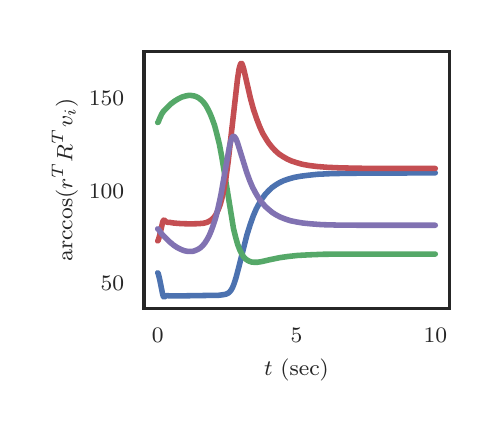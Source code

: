 \begingroup%
\makeatletter%
\begin{pgfpicture}%
\pgfpathrectangle{\pgfpointorigin}{\pgfqpoint{2.228in}{1.887in}}%
\pgfusepath{use as bounding box, clip}%
\begin{pgfscope}%
\pgfsetbuttcap%
\pgfsetmiterjoin%
\definecolor{currentfill}{rgb}{1.0,1.0,1.0}%
\pgfsetfillcolor{currentfill}%
\pgfsetlinewidth{0.0pt}%
\definecolor{currentstroke}{rgb}{1.0,1.0,1.0}%
\pgfsetstrokecolor{currentstroke}%
\pgfsetdash{}{0pt}%
\pgfpathmoveto{\pgfqpoint{0.0in}{0.0in}}%
\pgfpathlineto{\pgfqpoint{2.228in}{0.0in}}%
\pgfpathlineto{\pgfqpoint{2.228in}{1.887in}}%
\pgfpathlineto{\pgfqpoint{0.0in}{1.887in}}%
\pgfpathclose%
\pgfusepath{fill}%
\end{pgfscope}%
\begin{pgfscope}%
\pgfsetbuttcap%
\pgfsetmiterjoin%
\definecolor{currentfill}{rgb}{1.0,1.0,1.0}%
\pgfsetfillcolor{currentfill}%
\pgfsetlinewidth{0.0pt}%
\definecolor{currentstroke}{rgb}{0.0,0.0,0.0}%
\pgfsetstrokecolor{currentstroke}%
\pgfsetstrokeopacity{0.0}%
\pgfsetdash{}{0pt}%
\pgfpathmoveto{\pgfqpoint{0.581in}{0.482in}}%
\pgfpathlineto{\pgfqpoint{2.108in}{0.482in}}%
\pgfpathlineto{\pgfqpoint{2.108in}{1.767in}}%
\pgfpathlineto{\pgfqpoint{0.581in}{1.767in}}%
\pgfpathclose%
\pgfusepath{fill}%
\end{pgfscope}%
\begin{pgfscope}%
\definecolor{textcolor}{rgb}{0.15,0.15,0.15}%
\pgfsetstrokecolor{textcolor}%
\pgfsetfillcolor{textcolor}%
\pgftext[x=0.65in,y=0.385in,,top]{\color{textcolor}\rmfamily\fontsize{8.0}{9.6}\selectfont \(\displaystyle 0\)}%
\end{pgfscope}%
\begin{pgfscope}%
\definecolor{textcolor}{rgb}{0.15,0.15,0.15}%
\pgfsetstrokecolor{textcolor}%
\pgfsetfillcolor{textcolor}%
\pgftext[x=1.344in,y=0.385in,,top]{\color{textcolor}\rmfamily\fontsize{8.0}{9.6}\selectfont \(\displaystyle 5\)}%
\end{pgfscope}%
\begin{pgfscope}%
\definecolor{textcolor}{rgb}{0.15,0.15,0.15}%
\pgfsetstrokecolor{textcolor}%
\pgfsetfillcolor{textcolor}%
\pgftext[x=2.038in,y=0.385in,,top]{\color{textcolor}\rmfamily\fontsize{8.0}{9.6}\selectfont \(\displaystyle 10\)}%
\end{pgfscope}%
\begin{pgfscope}%
\definecolor{textcolor}{rgb}{0.15,0.15,0.15}%
\pgfsetstrokecolor{textcolor}%
\pgfsetfillcolor{textcolor}%
\pgftext[x=1.344in,y=0.231in,,top]{\color{textcolor}\rmfamily\fontsize{8.0}{9.6}\selectfont \(\displaystyle t\) (sec)}%
\end{pgfscope}%
\begin{pgfscope}%
\definecolor{textcolor}{rgb}{0.15,0.15,0.15}%
\pgfsetstrokecolor{textcolor}%
\pgfsetfillcolor{textcolor}%
\pgftext[x=0.365in,y=0.571in,left,base]{\color{textcolor}\rmfamily\fontsize{8.0}{9.6}\selectfont \(\displaystyle 50\)}%
\end{pgfscope}%
\begin{pgfscope}%
\definecolor{textcolor}{rgb}{0.15,0.15,0.15}%
\pgfsetstrokecolor{textcolor}%
\pgfsetfillcolor{textcolor}%
\pgftext[x=0.306in,y=1.035in,left,base]{\color{textcolor}\rmfamily\fontsize{8.0}{9.6}\selectfont \(\displaystyle 100\)}%
\end{pgfscope}%
\begin{pgfscope}%
\definecolor{textcolor}{rgb}{0.15,0.15,0.15}%
\pgfsetstrokecolor{textcolor}%
\pgfsetfillcolor{textcolor}%
\pgftext[x=0.306in,y=1.498in,left,base]{\color{textcolor}\rmfamily\fontsize{8.0}{9.6}\selectfont \(\displaystyle 150\)}%
\end{pgfscope}%
\begin{pgfscope}%
\definecolor{textcolor}{rgb}{0.15,0.15,0.15}%
\pgfsetstrokecolor{textcolor}%
\pgfsetfillcolor{textcolor}%
\pgftext[x=0.251in,y=1.125in,,bottom,rotate=90.0]{\color{textcolor}\rmfamily\fontsize{8.0}{9.6}\selectfont \(\displaystyle \arccos (r^T R^T v_i)\)}%
\end{pgfscope}%
\begin{pgfscope}%
\pgfpathrectangle{\pgfqpoint{0.581in}{0.482in}}{\pgfqpoint{1.527in}{1.285in}} %
\pgfusepath{clip}%
\pgfsetroundcap%
\pgfsetroundjoin%
\pgfsetlinewidth{2.007pt}%
\definecolor{currentstroke}{rgb}{0.298,0.447,0.69}%
\pgfsetstrokecolor{currentstroke}%
\pgfsetdash{}{0pt}%
\pgfpathmoveto{\pgfqpoint{0.65in}{0.661in}}%
\pgfpathlineto{\pgfqpoint{0.652in}{0.66in}}%
\pgfpathlineto{\pgfqpoint{0.654in}{0.653in}}%
\pgfpathlineto{\pgfqpoint{0.66in}{0.628in}}%
\pgfpathlineto{\pgfqpoint{0.675in}{0.553in}}%
\pgfpathlineto{\pgfqpoint{0.679in}{0.542in}}%
\pgfpathlineto{\pgfqpoint{0.682in}{0.54in}}%
\pgfpathlineto{\pgfqpoint{0.685in}{0.542in}}%
\pgfpathlineto{\pgfqpoint{0.693in}{0.547in}}%
\pgfpathlineto{\pgfqpoint{0.699in}{0.547in}}%
\pgfpathlineto{\pgfqpoint{0.711in}{0.546in}}%
\pgfpathlineto{\pgfqpoint{0.765in}{0.546in}}%
\pgfpathlineto{\pgfqpoint{0.956in}{0.549in}}%
\pgfpathlineto{\pgfqpoint{0.979in}{0.552in}}%
\pgfpathlineto{\pgfqpoint{0.993in}{0.555in}}%
\pgfpathlineto{\pgfqpoint{1.003in}{0.56in}}%
\pgfpathlineto{\pgfqpoint{1.01in}{0.566in}}%
\pgfpathlineto{\pgfqpoint{1.017in}{0.575in}}%
\pgfpathlineto{\pgfqpoint{1.024in}{0.587in}}%
\pgfpathlineto{\pgfqpoint{1.032in}{0.607in}}%
\pgfpathlineto{\pgfqpoint{1.042in}{0.638in}}%
\pgfpathlineto{\pgfqpoint{1.056in}{0.691in}}%
\pgfpathlineto{\pgfqpoint{1.096in}{0.85in}}%
\pgfpathlineto{\pgfqpoint{1.113in}{0.904in}}%
\pgfpathlineto{\pgfqpoint{1.128in}{0.946in}}%
\pgfpathlineto{\pgfqpoint{1.143in}{0.981in}}%
\pgfpathlineto{\pgfqpoint{1.159in}{1.011in}}%
\pgfpathlineto{\pgfqpoint{1.174in}{1.035in}}%
\pgfpathlineto{\pgfqpoint{1.189in}{1.055in}}%
\pgfpathlineto{\pgfqpoint{1.205in}{1.072in}}%
\pgfpathlineto{\pgfqpoint{1.221in}{1.087in}}%
\pgfpathlineto{\pgfqpoint{1.239in}{1.1in}}%
\pgfpathlineto{\pgfqpoint{1.259in}{1.112in}}%
\pgfpathlineto{\pgfqpoint{1.28in}{1.122in}}%
\pgfpathlineto{\pgfqpoint{1.303in}{1.13in}}%
\pgfpathlineto{\pgfqpoint{1.331in}{1.138in}}%
\pgfpathlineto{\pgfqpoint{1.363in}{1.144in}}%
\pgfpathlineto{\pgfqpoint{1.402in}{1.149in}}%
\pgfpathlineto{\pgfqpoint{1.45in}{1.154in}}%
\pgfpathlineto{\pgfqpoint{1.514in}{1.157in}}%
\pgfpathlineto{\pgfqpoint{1.607in}{1.159in}}%
\pgfpathlineto{\pgfqpoint{1.766in}{1.16in}}%
\pgfpathlineto{\pgfqpoint{2.038in}{1.161in}}%
\pgfpathlineto{\pgfqpoint{2.038in}{1.161in}}%
\pgfusepath{stroke}%
\end{pgfscope}%
\begin{pgfscope}%
\pgfpathrectangle{\pgfqpoint{0.581in}{0.482in}}{\pgfqpoint{1.527in}{1.285in}} %
\pgfusepath{clip}%
\pgfsetroundcap%
\pgfsetroundjoin%
\pgfsetlinewidth{2.007pt}%
\definecolor{currentstroke}{rgb}{0.333,0.659,0.408}%
\pgfsetstrokecolor{currentstroke}%
\pgfsetdash{}{0pt}%
\pgfpathmoveto{\pgfqpoint{0.65in}{1.413in}}%
\pgfpathlineto{\pgfqpoint{0.653in}{1.415in}}%
\pgfpathlineto{\pgfqpoint{0.658in}{1.429in}}%
\pgfpathlineto{\pgfqpoint{0.67in}{1.455in}}%
\pgfpathlineto{\pgfqpoint{0.677in}{1.466in}}%
\pgfpathlineto{\pgfqpoint{0.686in}{1.476in}}%
\pgfpathlineto{\pgfqpoint{0.715in}{1.505in}}%
\pgfpathlineto{\pgfqpoint{0.735in}{1.52in}}%
\pgfpathlineto{\pgfqpoint{0.753in}{1.531in}}%
\pgfpathlineto{\pgfqpoint{0.771in}{1.54in}}%
\pgfpathlineto{\pgfqpoint{0.788in}{1.545in}}%
\pgfpathlineto{\pgfqpoint{0.803in}{1.548in}}%
\pgfpathlineto{\pgfqpoint{0.817in}{1.548in}}%
\pgfpathlineto{\pgfqpoint{0.831in}{1.546in}}%
\pgfpathlineto{\pgfqpoint{0.843in}{1.542in}}%
\pgfpathlineto{\pgfqpoint{0.856in}{1.535in}}%
\pgfpathlineto{\pgfqpoint{0.867in}{1.526in}}%
\pgfpathlineto{\pgfqpoint{0.878in}{1.515in}}%
\pgfpathlineto{\pgfqpoint{0.889in}{1.501in}}%
\pgfpathlineto{\pgfqpoint{0.9in}{1.482in}}%
\pgfpathlineto{\pgfqpoint{0.911in}{1.46in}}%
\pgfpathlineto{\pgfqpoint{0.922in}{1.433in}}%
\pgfpathlineto{\pgfqpoint{0.934in}{1.4in}}%
\pgfpathlineto{\pgfqpoint{0.946in}{1.355in}}%
\pgfpathlineto{\pgfqpoint{0.959in}{1.302in}}%
\pgfpathlineto{\pgfqpoint{0.971in}{1.238in}}%
\pgfpathlineto{\pgfqpoint{0.986in}{1.148in}}%
\pgfpathlineto{\pgfqpoint{1.029in}{0.883in}}%
\pgfpathlineto{\pgfqpoint{1.041in}{0.835in}}%
\pgfpathlineto{\pgfqpoint{1.05in}{0.803in}}%
\pgfpathlineto{\pgfqpoint{1.06in}{0.777in}}%
\pgfpathlineto{\pgfqpoint{1.07in}{0.757in}}%
\pgfpathlineto{\pgfqpoint{1.079in}{0.742in}}%
\pgfpathlineto{\pgfqpoint{1.089in}{0.731in}}%
\pgfpathlineto{\pgfqpoint{1.099in}{0.724in}}%
\pgfpathlineto{\pgfqpoint{1.109in}{0.719in}}%
\pgfpathlineto{\pgfqpoint{1.12in}{0.715in}}%
\pgfpathlineto{\pgfqpoint{1.132in}{0.714in}}%
\pgfpathlineto{\pgfqpoint{1.148in}{0.714in}}%
\pgfpathlineto{\pgfqpoint{1.168in}{0.717in}}%
\pgfpathlineto{\pgfqpoint{1.207in}{0.726in}}%
\pgfpathlineto{\pgfqpoint{1.26in}{0.737in}}%
\pgfpathlineto{\pgfqpoint{1.302in}{0.743in}}%
\pgfpathlineto{\pgfqpoint{1.348in}{0.748in}}%
\pgfpathlineto{\pgfqpoint{1.403in}{0.751in}}%
\pgfpathlineto{\pgfqpoint{1.477in}{0.754in}}%
\pgfpathlineto{\pgfqpoint{1.596in}{0.755in}}%
\pgfpathlineto{\pgfqpoint{2.035in}{0.755in}}%
\pgfpathlineto{\pgfqpoint{2.038in}{0.755in}}%
\pgfpathlineto{\pgfqpoint{2.038in}{0.755in}}%
\pgfusepath{stroke}%
\end{pgfscope}%
\begin{pgfscope}%
\pgfpathrectangle{\pgfqpoint{0.581in}{0.482in}}{\pgfqpoint{1.527in}{1.285in}} %
\pgfusepath{clip}%
\pgfsetroundcap%
\pgfsetroundjoin%
\pgfsetlinewidth{2.007pt}%
\definecolor{currentstroke}{rgb}{0.769,0.306,0.322}%
\pgfsetstrokecolor{currentstroke}%
\pgfsetdash{}{0pt}%
\pgfpathmoveto{\pgfqpoint{0.65in}{0.821in}}%
\pgfpathlineto{\pgfqpoint{0.652in}{0.822in}}%
\pgfpathlineto{\pgfqpoint{0.654in}{0.828in}}%
\pgfpathlineto{\pgfqpoint{0.66in}{0.849in}}%
\pgfpathlineto{\pgfqpoint{0.675in}{0.915in}}%
\pgfpathlineto{\pgfqpoint{0.679in}{0.924in}}%
\pgfpathlineto{\pgfqpoint{0.682in}{0.925in}}%
\pgfpathlineto{\pgfqpoint{0.685in}{0.923in}}%
\pgfpathlineto{\pgfqpoint{0.693in}{0.916in}}%
\pgfpathlineto{\pgfqpoint{0.699in}{0.914in}}%
\pgfpathlineto{\pgfqpoint{0.713in}{0.913in}}%
\pgfpathlineto{\pgfqpoint{0.732in}{0.91in}}%
\pgfpathlineto{\pgfqpoint{0.771in}{0.907in}}%
\pgfpathlineto{\pgfqpoint{0.817in}{0.906in}}%
\pgfpathlineto{\pgfqpoint{0.854in}{0.907in}}%
\pgfpathlineto{\pgfqpoint{0.878in}{0.909in}}%
\pgfpathlineto{\pgfqpoint{0.895in}{0.913in}}%
\pgfpathlineto{\pgfqpoint{0.907in}{0.919in}}%
\pgfpathlineto{\pgfqpoint{0.918in}{0.926in}}%
\pgfpathlineto{\pgfqpoint{0.928in}{0.935in}}%
\pgfpathlineto{\pgfqpoint{0.938in}{0.947in}}%
\pgfpathlineto{\pgfqpoint{0.946in}{0.962in}}%
\pgfpathlineto{\pgfqpoint{0.954in}{0.98in}}%
\pgfpathlineto{\pgfqpoint{0.963in}{1.004in}}%
\pgfpathlineto{\pgfqpoint{0.971in}{1.033in}}%
\pgfpathlineto{\pgfqpoint{0.981in}{1.078in}}%
\pgfpathlineto{\pgfqpoint{0.991in}{1.134in}}%
\pgfpathlineto{\pgfqpoint{1.002in}{1.213in}}%
\pgfpathlineto{\pgfqpoint{1.014in}{1.32in}}%
\pgfpathlineto{\pgfqpoint{1.049in}{1.629in}}%
\pgfpathlineto{\pgfqpoint{1.057in}{1.681in}}%
\pgfpathlineto{\pgfqpoint{1.063in}{1.702in}}%
\pgfpathlineto{\pgfqpoint{1.066in}{1.708in}}%
\pgfpathlineto{\pgfqpoint{1.068in}{1.709in}}%
\pgfpathlineto{\pgfqpoint{1.071in}{1.707in}}%
\pgfpathlineto{\pgfqpoint{1.075in}{1.697in}}%
\pgfpathlineto{\pgfqpoint{1.081in}{1.677in}}%
\pgfpathlineto{\pgfqpoint{1.095in}{1.616in}}%
\pgfpathlineto{\pgfqpoint{1.114in}{1.533in}}%
\pgfpathlineto{\pgfqpoint{1.129in}{1.478in}}%
\pgfpathlineto{\pgfqpoint{1.145in}{1.431in}}%
\pgfpathlineto{\pgfqpoint{1.16in}{1.392in}}%
\pgfpathlineto{\pgfqpoint{1.175in}{1.359in}}%
\pgfpathlineto{\pgfqpoint{1.191in}{1.332in}}%
\pgfpathlineto{\pgfqpoint{1.206in}{1.309in}}%
\pgfpathlineto{\pgfqpoint{1.223in}{1.288in}}%
\pgfpathlineto{\pgfqpoint{1.239in}{1.271in}}%
\pgfpathlineto{\pgfqpoint{1.257in}{1.255in}}%
\pgfpathlineto{\pgfqpoint{1.277in}{1.242in}}%
\pgfpathlineto{\pgfqpoint{1.298in}{1.23in}}%
\pgfpathlineto{\pgfqpoint{1.32in}{1.22in}}%
\pgfpathlineto{\pgfqpoint{1.345in}{1.212in}}%
\pgfpathlineto{\pgfqpoint{1.373in}{1.204in}}%
\pgfpathlineto{\pgfqpoint{1.406in}{1.198in}}%
\pgfpathlineto{\pgfqpoint{1.446in}{1.193in}}%
\pgfpathlineto{\pgfqpoint{1.496in}{1.189in}}%
\pgfpathlineto{\pgfqpoint{1.563in}{1.186in}}%
\pgfpathlineto{\pgfqpoint{1.663in}{1.184in}}%
\pgfpathlineto{\pgfqpoint{1.849in}{1.183in}}%
\pgfpathlineto{\pgfqpoint{2.038in}{1.183in}}%
\pgfpathlineto{\pgfqpoint{2.038in}{1.183in}}%
\pgfusepath{stroke}%
\end{pgfscope}%
\begin{pgfscope}%
\pgfpathrectangle{\pgfqpoint{0.581in}{0.482in}}{\pgfqpoint{1.527in}{1.285in}} %
\pgfusepath{clip}%
\pgfsetroundcap%
\pgfsetroundjoin%
\pgfsetlinewidth{2.007pt}%
\definecolor{currentstroke}{rgb}{0.506,0.447,0.698}%
\pgfsetstrokecolor{currentstroke}%
\pgfsetdash{}{0pt}%
\pgfpathmoveto{\pgfqpoint{0.65in}{0.881in}}%
\pgfpathlineto{\pgfqpoint{0.653in}{0.88in}}%
\pgfpathlineto{\pgfqpoint{0.661in}{0.868in}}%
\pgfpathlineto{\pgfqpoint{0.672in}{0.854in}}%
\pgfpathlineto{\pgfqpoint{0.71in}{0.816in}}%
\pgfpathlineto{\pgfqpoint{0.729in}{0.8in}}%
\pgfpathlineto{\pgfqpoint{0.747in}{0.788in}}%
\pgfpathlineto{\pgfqpoint{0.765in}{0.779in}}%
\pgfpathlineto{\pgfqpoint{0.782in}{0.772in}}%
\pgfpathlineto{\pgfqpoint{0.797in}{0.769in}}%
\pgfpathlineto{\pgfqpoint{0.813in}{0.768in}}%
\pgfpathlineto{\pgfqpoint{0.827in}{0.769in}}%
\pgfpathlineto{\pgfqpoint{0.839in}{0.773in}}%
\pgfpathlineto{\pgfqpoint{0.852in}{0.779in}}%
\pgfpathlineto{\pgfqpoint{0.863in}{0.786in}}%
\pgfpathlineto{\pgfqpoint{0.874in}{0.796in}}%
\pgfpathlineto{\pgfqpoint{0.885in}{0.809in}}%
\pgfpathlineto{\pgfqpoint{0.896in}{0.826in}}%
\pgfpathlineto{\pgfqpoint{0.907in}{0.846in}}%
\pgfpathlineto{\pgfqpoint{0.918in}{0.872in}}%
\pgfpathlineto{\pgfqpoint{0.929in}{0.903in}}%
\pgfpathlineto{\pgfqpoint{0.941in}{0.94in}}%
\pgfpathlineto{\pgfqpoint{0.953in}{0.99in}}%
\pgfpathlineto{\pgfqpoint{0.966in}{1.05in}}%
\pgfpathlineto{\pgfqpoint{0.981in}{1.135in}}%
\pgfpathlineto{\pgfqpoint{1.009in}{1.294in}}%
\pgfpathlineto{\pgfqpoint{1.016in}{1.322in}}%
\pgfpathlineto{\pgfqpoint{1.021in}{1.336in}}%
\pgfpathlineto{\pgfqpoint{1.025in}{1.342in}}%
\pgfpathlineto{\pgfqpoint{1.029in}{1.344in}}%
\pgfpathlineto{\pgfqpoint{1.032in}{1.343in}}%
\pgfpathlineto{\pgfqpoint{1.036in}{1.339in}}%
\pgfpathlineto{\pgfqpoint{1.042in}{1.33in}}%
\pgfpathlineto{\pgfqpoint{1.049in}{1.312in}}%
\pgfpathlineto{\pgfqpoint{1.06in}{1.277in}}%
\pgfpathlineto{\pgfqpoint{1.095in}{1.164in}}%
\pgfpathlineto{\pgfqpoint{1.11in}{1.123in}}%
\pgfpathlineto{\pgfqpoint{1.125in}{1.088in}}%
\pgfpathlineto{\pgfqpoint{1.141in}{1.058in}}%
\pgfpathlineto{\pgfqpoint{1.156in}{1.033in}}%
\pgfpathlineto{\pgfqpoint{1.171in}{1.013in}}%
\pgfpathlineto{\pgfqpoint{1.188in}{0.993in}}%
\pgfpathlineto{\pgfqpoint{1.205in}{0.978in}}%
\pgfpathlineto{\pgfqpoint{1.223in}{0.963in}}%
\pgfpathlineto{\pgfqpoint{1.242in}{0.951in}}%
\pgfpathlineto{\pgfqpoint{1.263in}{0.94in}}%
\pgfpathlineto{\pgfqpoint{1.286in}{0.931in}}%
\pgfpathlineto{\pgfqpoint{1.313in}{0.922in}}%
\pgfpathlineto{\pgfqpoint{1.342in}{0.916in}}%
\pgfpathlineto{\pgfqpoint{1.377in}{0.91in}}%
\pgfpathlineto{\pgfqpoint{1.418in}{0.906in}}%
\pgfpathlineto{\pgfqpoint{1.473in}{0.902in}}%
\pgfpathlineto{\pgfqpoint{1.548in}{0.9in}}%
\pgfpathlineto{\pgfqpoint{1.673in}{0.899in}}%
\pgfpathlineto{\pgfqpoint{2.038in}{0.899in}}%
\pgfpathlineto{\pgfqpoint{2.038in}{0.899in}}%
\pgfusepath{stroke}%
\end{pgfscope}%
\begin{pgfscope}%
\pgfsetrectcap%
\pgfsetmiterjoin%
\pgfsetlinewidth{1.255pt}%
\definecolor{currentstroke}{rgb}{0.15,0.15,0.15}%
\pgfsetstrokecolor{currentstroke}%
\pgfsetdash{}{0pt}%
\pgfpathmoveto{\pgfqpoint{0.581in}{0.482in}}%
\pgfpathlineto{\pgfqpoint{0.581in}{1.767in}}%
\pgfusepath{stroke}%
\end{pgfscope}%
\begin{pgfscope}%
\pgfsetrectcap%
\pgfsetmiterjoin%
\pgfsetlinewidth{1.255pt}%
\definecolor{currentstroke}{rgb}{0.15,0.15,0.15}%
\pgfsetstrokecolor{currentstroke}%
\pgfsetdash{}{0pt}%
\pgfpathmoveto{\pgfqpoint{2.108in}{0.482in}}%
\pgfpathlineto{\pgfqpoint{2.108in}{1.767in}}%
\pgfusepath{stroke}%
\end{pgfscope}%
\begin{pgfscope}%
\pgfsetrectcap%
\pgfsetmiterjoin%
\pgfsetlinewidth{1.255pt}%
\definecolor{currentstroke}{rgb}{0.15,0.15,0.15}%
\pgfsetstrokecolor{currentstroke}%
\pgfsetdash{}{0pt}%
\pgfpathmoveto{\pgfqpoint{0.581in}{0.482in}}%
\pgfpathlineto{\pgfqpoint{2.108in}{0.482in}}%
\pgfusepath{stroke}%
\end{pgfscope}%
\begin{pgfscope}%
\pgfsetrectcap%
\pgfsetmiterjoin%
\pgfsetlinewidth{1.255pt}%
\definecolor{currentstroke}{rgb}{0.15,0.15,0.15}%
\pgfsetstrokecolor{currentstroke}%
\pgfsetdash{}{0pt}%
\pgfpathmoveto{\pgfqpoint{0.581in}{1.767in}}%
\pgfpathlineto{\pgfqpoint{2.108in}{1.767in}}%
\pgfusepath{stroke}%
\end{pgfscope}%
\end{pgfpicture}%
\makeatother%
\endgroup%
